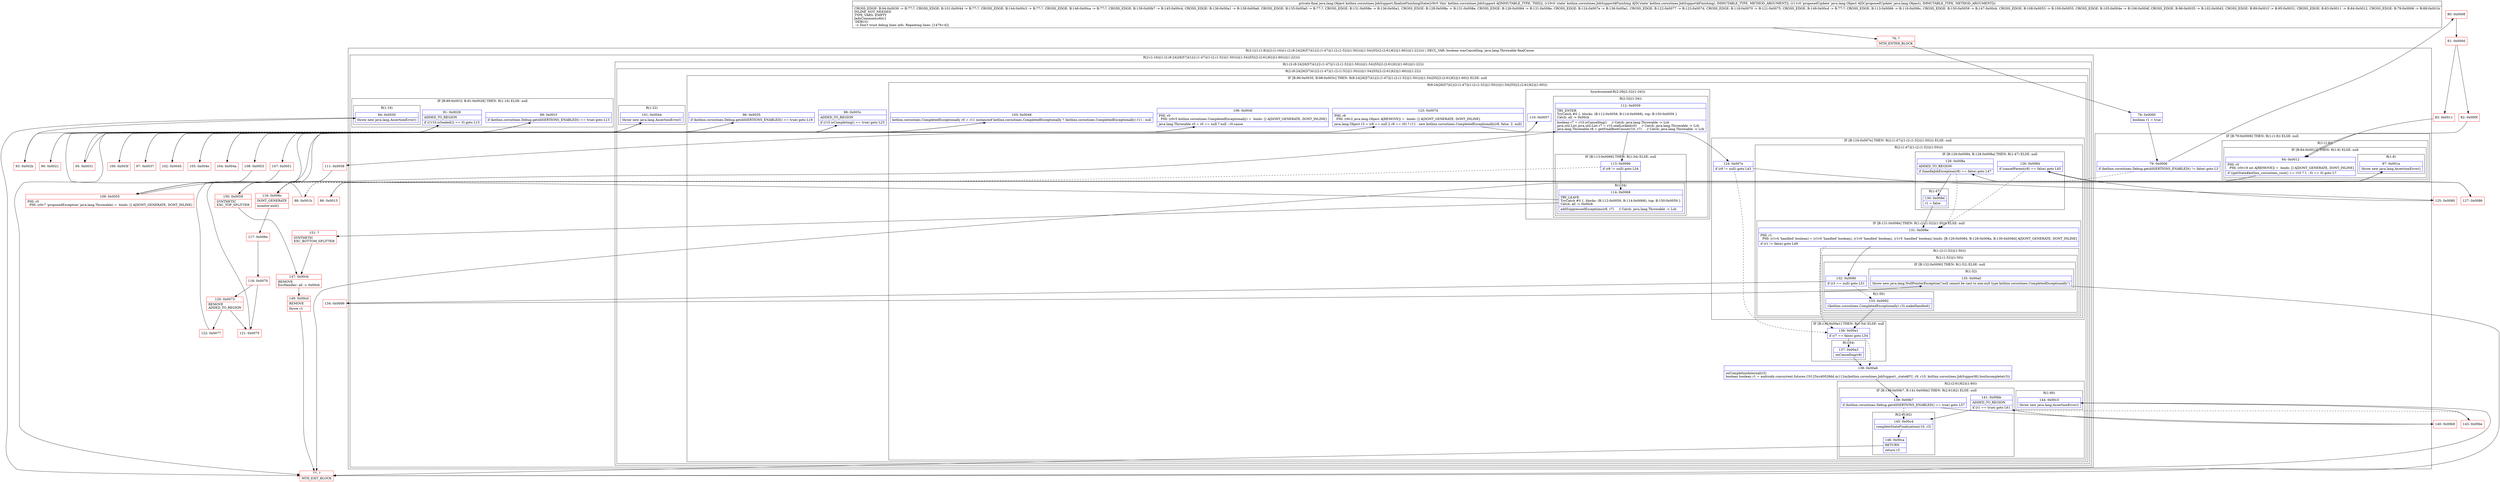 digraph "CFG forkotlinx.coroutines.JobSupport.finalizeFinishingState(Lkotlinx\/coroutines\/JobSupport$Finishing;Ljava\/lang\/Object;)Ljava\/lang\/Object;" {
subgraph cluster_Region_539509075 {
label = "R(3:1|(1:(1:8))|(2:(1:16)|(1:(2:(8:24|26|57|41|(2:(1:47)|(1:(2:(1:52)|(1:50))))|(1:54)|55|(2:(2:61|62)|(1:60)))|(1:22))))) | DECL_VAR: boolean wasCancelling, java.lang.Throwable finalCause\l";
node [shape=record,color=blue];
Node_78 [shape=record,label="{78\:\ 0x0000|boolean r1 = true\l}"];
subgraph cluster_IfRegion_1244463588 {
label = "IF [B:79:0x0006] THEN: R(1:(1:8)) ELSE: null";
node [shape=record,color=blue];
Node_79 [shape=record,label="{79\:\ 0x0006|if (kotlinx.coroutines.Debug.getASSERTIONS_ENABLED() != false) goto L3\l}"];
subgraph cluster_Region_107129482 {
label = "R(1:(1:8))";
node [shape=record,color=blue];
subgraph cluster_IfRegion_1308461117 {
label = "IF [B:84:0x0012] THEN: R(1:8) ELSE: null";
node [shape=record,color=blue];
Node_84 [shape=record,label="{84\:\ 0x0012|PHI: r0 \l  PHI: (r0v19 int A[REMOVE]) =  binds: [] A[DONT_GENERATE, DONT_INLINE]\l|if ((getState$kotlinx_coroutines_core() == r10 ? 1 : 0) == 0) goto L7\l}"];
subgraph cluster_Region_612712434 {
label = "R(1:8)";
node [shape=record,color=blue];
Node_87 [shape=record,label="{87\:\ 0x001a|throw new java.lang.AssertionError()\l}"];
}
}
}
}
subgraph cluster_Region_101001383 {
label = "R(2:(1:16)|(1:(2:(8:24|26|57|41|(2:(1:47)|(1:(2:(1:52)|(1:50))))|(1:54)|55|(2:(2:61|62)|(1:60)))|(1:22))))";
node [shape=record,color=blue];
subgraph cluster_IfRegion_362865687 {
label = "IF [B:89:0x001f, B:91:0x0028] THEN: R(1:16) ELSE: null";
node [shape=record,color=blue];
Node_89 [shape=record,label="{89\:\ 0x001f|if (kotlinx.coroutines.Debug.getASSERTIONS_ENABLED() == true) goto L13\l}"];
Node_91 [shape=record,label="{91\:\ 0x0028|ADDED_TO_REGION\l|if ((!r10.isSealed()) == 0) goto L15\l}"];
subgraph cluster_Region_876423934 {
label = "R(1:16)";
node [shape=record,color=blue];
Node_94 [shape=record,label="{94\:\ 0x0030|throw new java.lang.AssertionError()\l}"];
}
}
subgraph cluster_Region_969599268 {
label = "R(1:(2:(8:24|26|57|41|(2:(1:47)|(1:(2:(1:52)|(1:50))))|(1:54)|55|(2:(2:61|62)|(1:60)))|(1:22)))";
node [shape=record,color=blue];
subgraph cluster_Region_379961002 {
label = "R(2:(8:24|26|57|41|(2:(1:47)|(1:(2:(1:52)|(1:50))))|(1:54)|55|(2:(2:61|62)|(1:60)))|(1:22))";
node [shape=record,color=blue];
subgraph cluster_IfRegion_79126581 {
label = "IF [B:96:0x0035, B:98:0x003c] THEN: R(8:24|26|57|41|(2:(1:47)|(1:(2:(1:52)|(1:50))))|(1:54)|55|(2:(2:61|62)|(1:60))) ELSE: null";
node [shape=record,color=blue];
Node_96 [shape=record,label="{96\:\ 0x0035|if (kotlinx.coroutines.Debug.getASSERTIONS_ENABLED() == true) goto L19\l}"];
Node_98 [shape=record,label="{98\:\ 0x003c|ADDED_TO_REGION\l|if (r10.isCompleting() == true) goto L23\l}"];
subgraph cluster_Region_925048466 {
label = "R(8:24|26|57|41|(2:(1:47)|(1:(2:(1:52)|(1:50))))|(1:54)|55|(2:(2:61|62)|(1:60)))";
node [shape=record,color=blue];
Node_103 [shape=record,label="{103\:\ 0x0048|kotlinx.coroutines.CompletedExceptionally r0 = r11 instanceof kotlinx.coroutines.CompletedExceptionally ? (kotlinx.coroutines.CompletedExceptionally) r11 : null\l}"];
Node_106 [shape=record,label="{106\:\ 0x004f|PHI: r0 \l  PHI: (r0v5 kotlinx.coroutines.CompletedExceptionally) =  binds: [] A[DONT_GENERATE, DONT_INLINE]\l|java.lang.Throwable r0 = r0 == null ? null : r0.cause\l}"];
subgraph cluster_SynchronizedRegion_1501610119 {
label = "Synchronized:R(2:29|(2:32|(1:34)))";
node [shape=record,color=blue];
Node_110 [shape=record,label="{110\:\ 0x0057}"];
subgraph cluster_Region_1440998396 {
label = "R(2:32|(1:34))";
node [shape=record,color=blue];
Node_112 [shape=record,label="{112\:\ 0x0059|TRY_ENTER\lTryCatch #0 \{, blocks: (B:112:0x0059, B:114:0x0068), top: B:150:0x0059 \}\lCatch: all \-\> 0x00cb\l|boolean r7 = r10.isCancelling()     \/\/ Catch: java.lang.Throwable \-\> Lcb\ljava.util.List java.util.List r7 = r10.sealLocked(r0)     \/\/ Catch: java.lang.Throwable \-\> Lcb\ljava.lang.Throwable r8 = getFinalRootCause(r10, r7)     \/\/ Catch: java.lang.Throwable \-\> Lcb\l}"];
subgraph cluster_IfRegion_49658946 {
label = "IF [B:113:0x0066] THEN: R(1:34) ELSE: null";
node [shape=record,color=blue];
Node_113 [shape=record,label="{113\:\ 0x0066|if (r8 != null) goto L34\l}"];
subgraph cluster_Region_755884287 {
label = "R(1:34)";
node [shape=record,color=blue];
Node_114 [shape=record,label="{114\:\ 0x0068|TRY_LEAVE\lTryCatch #0 \{, blocks: (B:112:0x0059, B:114:0x0068), top: B:150:0x0059 \}\lCatch: all \-\> 0x00cb\l|addSuppressedExceptions(r8, r7)     \/\/ Catch: java.lang.Throwable \-\> Lcb\l}"];
}
}
}
}
Node_123 [shape=record,label="{123\:\ 0x007d|PHI: r6 \l  PHI: (r6v2 java.lang.Object A[REMOVE]) =  binds: [] A[DONT_GENERATE, DONT_INLINE]\l|java.lang.Object r3 = (r8 == null \|\| r8 == r0) ? r11 : new kotlinx.coroutines.CompletedExceptionally(r8, false, 2, null)\l}"];
subgraph cluster_IfRegion_1220756451 {
label = "IF [B:124:0x007e] THEN: R(2:(1:47)|(1:(2:(1:52)|(1:50)))) ELSE: null";
node [shape=record,color=blue];
Node_124 [shape=record,label="{124\:\ 0x007e|if (r8 != null) goto L43\l}"];
subgraph cluster_Region_929927514 {
label = "R(2:(1:47)|(1:(2:(1:52)|(1:50))))";
node [shape=record,color=blue];
subgraph cluster_IfRegion_299118768 {
label = "IF [B:126:0x0084, B:128:0x008a] THEN: R(1:47) ELSE: null";
node [shape=record,color=blue];
Node_126 [shape=record,label="{126\:\ 0x0084|if (cancelParent(r8) == false) goto L45\l}"];
Node_128 [shape=record,label="{128\:\ 0x008a|ADDED_TO_REGION\l|if (handleJobException(r8) == false) goto L47\l}"];
subgraph cluster_Region_1849761058 {
label = "R(1:47)";
node [shape=record,color=blue];
Node_130 [shape=record,label="{130\:\ 0x008d|r1 = false\l}"];
}
}
subgraph cluster_IfRegion_1457065185 {
label = "IF [B:131:0x008e] THEN: R(1:(2:(1:52)|(1:50))) ELSE: null";
node [shape=record,color=blue];
Node_131 [shape=record,label="{131\:\ 0x008e|PHI: r1 \l  PHI: (r1v4 'handled' boolean) = (r1v0 'handled' boolean), (r1v0 'handled' boolean), (r1v5 'handled' boolean) binds: [B:126:0x0084, B:128:0x008a, B:130:0x008d] A[DONT_GENERATE, DONT_INLINE]\l|if (r1 != false) goto L49\l}"];
subgraph cluster_Region_201734643 {
label = "R(1:(2:(1:52)|(1:50)))";
node [shape=record,color=blue];
subgraph cluster_Region_865031822 {
label = "R(2:(1:52)|(1:50))";
node [shape=record,color=blue];
subgraph cluster_IfRegion_2082771440 {
label = "IF [B:132:0x0090] THEN: R(1:52) ELSE: null";
node [shape=record,color=blue];
Node_132 [shape=record,label="{132\:\ 0x0090|if (r3 == null) goto L51\l}"];
subgraph cluster_Region_1825848448 {
label = "R(1:52)";
node [shape=record,color=blue];
Node_135 [shape=record,label="{135\:\ 0x00a0|throw new java.lang.NullPointerException(\"null cannot be cast to non\-null type kotlinx.coroutines.CompletedExceptionally\")\l}"];
}
}
subgraph cluster_Region_774511052 {
label = "R(1:50)";
node [shape=record,color=blue];
Node_133 [shape=record,label="{133\:\ 0x0092|((kotlinx.coroutines.CompletedExceptionally) r3).makeHandled()\l}"];
}
}
}
}
}
}
subgraph cluster_IfRegion_866999407 {
label = "IF [B:136:0x00a1] THEN: R(1:54) ELSE: null";
node [shape=record,color=blue];
Node_136 [shape=record,label="{136\:\ 0x00a1|if (r7 == false) goto L54\l}"];
subgraph cluster_Region_1402744941 {
label = "R(1:54)";
node [shape=record,color=blue];
Node_137 [shape=record,label="{137\:\ 0x00a3|onCancelling(r8)\l}"];
}
}
Node_138 [shape=record,label="{138\:\ 0x00a6|onCompletionInternal(r3)\lboolean boolean r1 = androidx.concurrent.futures.C0125xc40028dd.m112m(kotlinx.coroutines.JobSupport._state$FU, r9, r10, kotlinx.coroutines.JobSupportKt.boxIncomplete(r3))\l}"];
subgraph cluster_Region_937989889 {
label = "R(2:(2:61|62)|(1:60))";
node [shape=record,color=blue];
subgraph cluster_IfRegion_744929781 {
label = "IF [B:139:0x00b7, B:141:0x00bb] THEN: R(2:61|62) ELSE: null";
node [shape=record,color=blue];
Node_139 [shape=record,label="{139\:\ 0x00b7|if (kotlinx.coroutines.Debug.getASSERTIONS_ENABLED() == true) goto L57\l}"];
Node_141 [shape=record,label="{141\:\ 0x00bb|ADDED_TO_REGION\l|if (r1 == true) goto L61\l}"];
subgraph cluster_Region_508292361 {
label = "R(2:61|62)";
node [shape=record,color=blue];
Node_145 [shape=record,label="{145\:\ 0x00c4|completeStateFinalization(r10, r3)\l}"];
Node_146 [shape=record,label="{146\:\ 0x00ca|RETURN\l|return r3\l}"];
}
}
subgraph cluster_Region_178055598 {
label = "R(1:60)";
node [shape=record,color=blue];
Node_144 [shape=record,label="{144\:\ 0x00c3|throw new java.lang.AssertionError()\l}"];
}
}
}
}
subgraph cluster_Region_1131345237 {
label = "R(1:22)";
node [shape=record,color=blue];
Node_101 [shape=record,label="{101\:\ 0x0044|throw new java.lang.AssertionError()\l}"];
}
}
}
}
}
Node_76 [shape=record,color=red,label="{76\:\ ?|MTH_ENTER_BLOCK\l}"];
Node_80 [shape=record,color=red,label="{80\:\ 0x0008}"];
Node_81 [shape=record,color=red,label="{81\:\ 0x000d}"];
Node_82 [shape=record,color=red,label="{82\:\ 0x000f}"];
Node_86 [shape=record,color=red,label="{86\:\ 0x0015}"];
Node_77 [shape=record,color=red,label="{77\:\ ?|MTH_EXIT_BLOCK\l}"];
Node_83 [shape=record,color=red,label="{83\:\ 0x0011}"];
Node_88 [shape=record,color=red,label="{88\:\ 0x001b}"];
Node_90 [shape=record,color=red,label="{90\:\ 0x0021}"];
Node_93 [shape=record,color=red,label="{93\:\ 0x002b}"];
Node_95 [shape=record,color=red,label="{95\:\ 0x0031}"];
Node_97 [shape=record,color=red,label="{97\:\ 0x0037}"];
Node_100 [shape=record,color=red,label="{100\:\ 0x003f}"];
Node_102 [shape=record,color=red,label="{102\:\ 0x0045}"];
Node_104 [shape=record,color=red,label="{104\:\ 0x004a}"];
Node_107 [shape=record,color=red,label="{107\:\ 0x0051}"];
Node_109 [shape=record,color=red,label="{109\:\ 0x0055|PHI: r0 \l  PHI: (r0v7 'proposedException' java.lang.Throwable) =  binds: [] A[DONT_GENERATE, DONT_INLINE]\l}"];
Node_111 [shape=record,color=red,label="{111\:\ 0x0058}"];
Node_150 [shape=record,color=red,label="{150\:\ 0x0059|SYNTHETIC\lEXC_TOP_SPLITTER\l}"];
Node_151 [shape=record,color=red,label="{151\:\ ?|SYNTHETIC\lEXC_BOTTOM_SPLITTER\l}"];
Node_116 [shape=record,color=red,label="{116\:\ 0x006c|DONT_GENERATE\l|monitor\-exit()\l}"];
Node_117 [shape=record,color=red,label="{117\:\ 0x006e}"];
Node_118 [shape=record,color=red,label="{118\:\ 0x0070}"];
Node_120 [shape=record,color=red,label="{120\:\ 0x0073|REMOVE\lADDED_TO_REGION\l}"];
Node_122 [shape=record,color=red,label="{122\:\ 0x0077}"];
Node_125 [shape=record,color=red,label="{125\:\ 0x0080}"];
Node_127 [shape=record,color=red,label="{127\:\ 0x0086}"];
Node_134 [shape=record,color=red,label="{134\:\ 0x0099}"];
Node_140 [shape=record,color=red,label="{140\:\ 0x00b9}"];
Node_143 [shape=record,color=red,label="{143\:\ 0x00be}"];
Node_121 [shape=record,color=red,label="{121\:\ 0x0075}"];
Node_147 [shape=record,color=red,label="{147\:\ 0x00cb|REMOVE\lExcHandler: all \-\> 0x00cb\l}"];
Node_149 [shape=record,color=red,label="{149\:\ 0x00cd|REMOVE\l|throw r1\l}"];
Node_108 [shape=record,color=red,label="{108\:\ 0x0053}"];
Node_105 [shape=record,color=red,label="{105\:\ 0x004e}"];
MethodNode[shape=record,label="{private final java.lang.Object kotlinx.coroutines.JobSupport.finalizeFinishingState((r9v0 'this' kotlinx.coroutines.JobSupport A[IMMUTABLE_TYPE, THIS]), (r10v0 'state' kotlinx.coroutines.JobSupport$Finishing A[D('state' kotlinx.coroutines.JobSupport$Finishing), IMMUTABLE_TYPE, METHOD_ARGUMENT]), (r11v0 'proposedUpdate' java.lang.Object A[D('proposedUpdate' java.lang.Object), IMMUTABLE_TYPE, METHOD_ARGUMENT]))  | CROSS_EDGE: B:94:0x0030 \-\> B:77:?, CROSS_EDGE: B:101:0x0044 \-\> B:77:?, CROSS_EDGE: B:144:0x00c3 \-\> B:77:?, CROSS_EDGE: B:146:0x00ca \-\> B:77:?, CROSS_EDGE: B:139:0x00b7 \-\> B:145:0x00c4, CROSS_EDGE: B:136:0x00a1 \-\> B:138:0x00a6, CROSS_EDGE: B:135:0x00a0 \-\> B:77:?, CROSS_EDGE: B:131:0x008e \-\> B:136:0x00a1, CROSS_EDGE: B:128:0x008a \-\> B:131:0x008e, CROSS_EDGE: B:126:0x0084 \-\> B:131:0x008e, CROSS_EDGE: B:124:0x007e \-\> B:136:0x00a1, CROSS_EDGE: B:122:0x0077 \-\> B:123:0x007d, CROSS_EDGE: B:118:0x0070 \-\> B:121:0x0075, CROSS_EDGE: B:149:0x00cd \-\> B:77:?, CROSS_EDGE: B:113:0x0066 \-\> B:116:0x006c, CROSS_EDGE: B:150:0x0059 \-\> B:147:0x00cb, CROSS_EDGE: B:108:0x0053 \-\> B:109:0x0055, CROSS_EDGE: B:105:0x004e \-\> B:106:0x004f, CROSS_EDGE: B:96:0x0035 \-\> B:102:0x0045, CROSS_EDGE: B:89:0x001f \-\> B:95:0x0031, CROSS_EDGE: B:83:0x0011 \-\> B:84:0x0012, CROSS_EDGE: B:79:0x0006 \-\> B:88:0x001b\lINLINE_NOT_NEEDED\lTYPE_VARS: EMPTY\lJadxCommentsAttr\{\l DEBUG: \l \-\> Don't trust debug lines info. Repeating lines: [1479=4]\}\l}"];
MethodNode -> Node_76;Node_78 -> Node_79;
Node_79 -> Node_80;
Node_79 -> Node_88[style=dashed];
Node_84 -> Node_86;
Node_84 -> Node_88[style=dashed];
Node_87 -> Node_77;
Node_89 -> Node_90;
Node_89 -> Node_95[style=dashed];
Node_91 -> Node_93;
Node_91 -> Node_95[style=dashed];
Node_94 -> Node_77;
Node_96 -> Node_97;
Node_96 -> Node_102[style=dashed];
Node_98 -> Node_100[style=dashed];
Node_98 -> Node_102;
Node_103 -> Node_104;
Node_103 -> Node_105;
Node_106 -> Node_107;
Node_106 -> Node_108;
Node_110 -> Node_111;
Node_112 -> Node_113;
Node_113 -> Node_114;
Node_113 -> Node_116[style=dashed];
Node_114 -> Node_116;
Node_114 -> Node_151;
Node_123 -> Node_124;
Node_124 -> Node_125;
Node_124 -> Node_136[style=dashed];
Node_126 -> Node_127;
Node_126 -> Node_131[style=dashed];
Node_128 -> Node_130;
Node_128 -> Node_131[style=dashed];
Node_130 -> Node_131;
Node_131 -> Node_132;
Node_131 -> Node_136[style=dashed];
Node_132 -> Node_133[style=dashed];
Node_132 -> Node_134;
Node_135 -> Node_77;
Node_133 -> Node_136;
Node_136 -> Node_137;
Node_136 -> Node_138[style=dashed];
Node_137 -> Node_138;
Node_138 -> Node_139;
Node_139 -> Node_140;
Node_139 -> Node_145[style=dashed];
Node_141 -> Node_143[style=dashed];
Node_141 -> Node_145;
Node_145 -> Node_146;
Node_146 -> Node_77;
Node_144 -> Node_77;
Node_101 -> Node_77;
Node_76 -> Node_78;
Node_80 -> Node_81;
Node_81 -> Node_82;
Node_81 -> Node_83;
Node_82 -> Node_84;
Node_86 -> Node_87;
Node_83 -> Node_84;
Node_88 -> Node_89;
Node_90 -> Node_91;
Node_93 -> Node_94;
Node_95 -> Node_96;
Node_97 -> Node_98;
Node_100 -> Node_101;
Node_102 -> Node_103;
Node_104 -> Node_106;
Node_107 -> Node_109;
Node_109 -> Node_110;
Node_111 -> Node_150;
Node_150 -> Node_112;
Node_150 -> Node_147;
Node_151 -> Node_147;
Node_116 -> Node_117;
Node_117 -> Node_118;
Node_118 -> Node_120;
Node_118 -> Node_121;
Node_120 -> Node_121;
Node_120 -> Node_122;
Node_122 -> Node_123;
Node_125 -> Node_126;
Node_127 -> Node_128;
Node_134 -> Node_135;
Node_140 -> Node_141;
Node_143 -> Node_144;
Node_121 -> Node_123;
Node_147 -> Node_149;
Node_149 -> Node_77;
Node_108 -> Node_109;
Node_105 -> Node_106;
}

